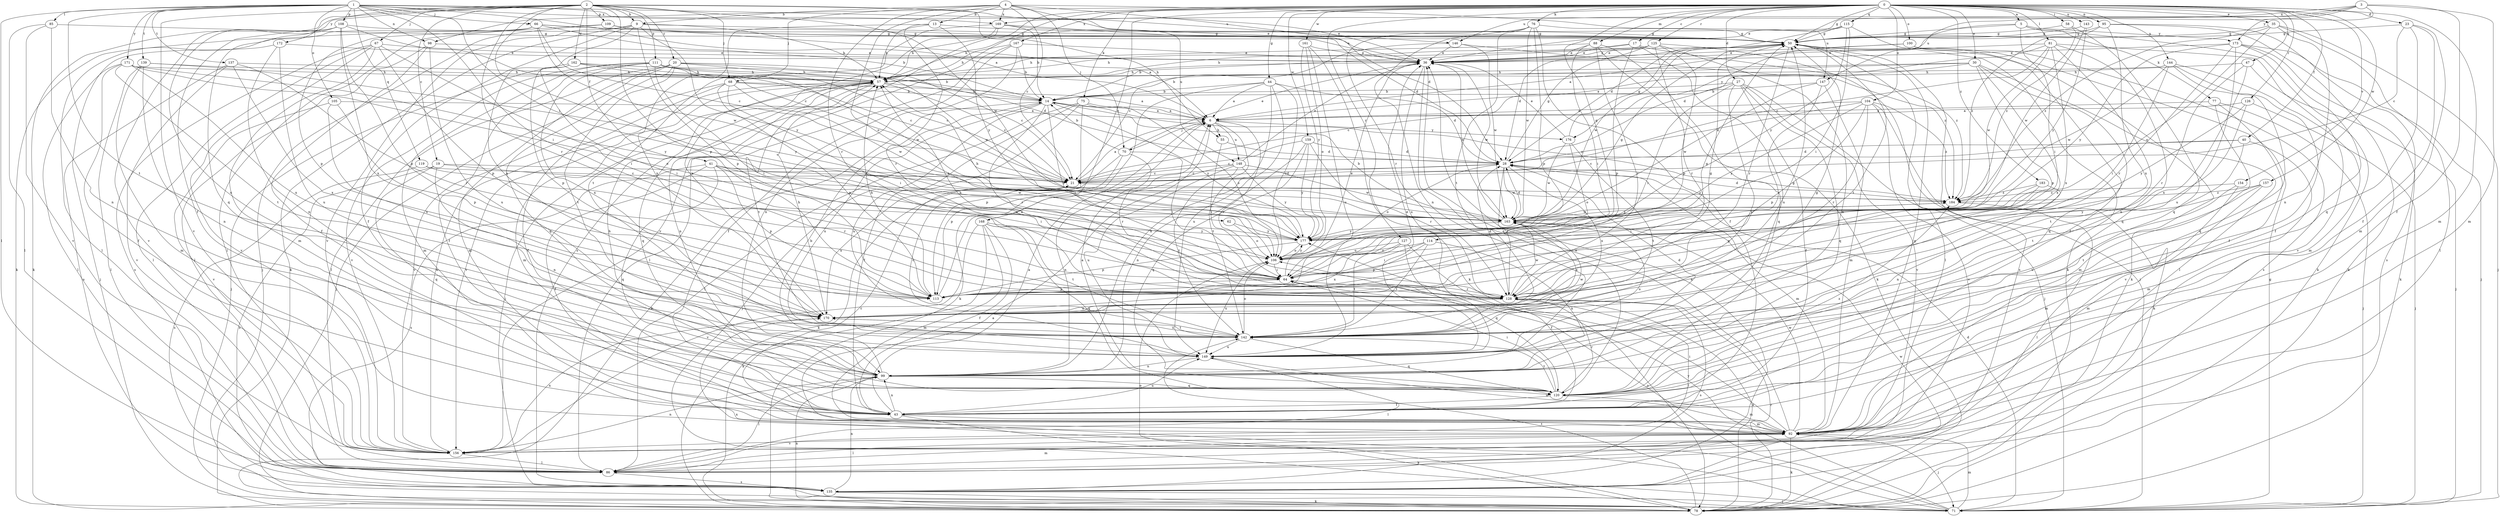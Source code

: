 strict digraph  {
0;
1;
2;
3;
4;
5;
6;
9;
13;
14;
17;
19;
20;
21;
23;
27;
28;
30;
35;
36;
40;
41;
43;
44;
47;
50;
55;
57;
58;
62;
64;
66;
67;
68;
70;
71;
75;
76;
77;
78;
81;
85;
86;
88;
92;
95;
98;
99;
100;
104;
105;
106;
108;
109;
111;
113;
114;
115;
119;
120;
125;
126;
127;
128;
135;
137;
139;
142;
143;
144;
146;
147;
148;
149;
154;
156;
157;
159;
161;
162;
163;
167;
168;
169;
170;
171;
172;
173;
176;
177;
183;
184;
0 -> 5  [label=a];
0 -> 17  [label=c];
0 -> 23  [label=d];
0 -> 27  [label=d];
0 -> 30  [label=e];
0 -> 35  [label=e];
0 -> 40  [label=f];
0 -> 44  [label=g];
0 -> 47  [label=g];
0 -> 50  [label=g];
0 -> 58  [label=i];
0 -> 75  [label=k];
0 -> 76  [label=k];
0 -> 81  [label=l];
0 -> 88  [label=m];
0 -> 92  [label=m];
0 -> 95  [label=n];
0 -> 98  [label=n];
0 -> 100  [label=o];
0 -> 104  [label=o];
0 -> 114  [label=q];
0 -> 115  [label=q];
0 -> 125  [label=r];
0 -> 126  [label=r];
0 -> 127  [label=r];
0 -> 135  [label=s];
0 -> 143  [label=u];
0 -> 144  [label=u];
0 -> 154  [label=v];
0 -> 156  [label=v];
0 -> 157  [label=w];
0 -> 159  [label=w];
0 -> 161  [label=w];
0 -> 167  [label=x];
0 -> 168  [label=x];
0 -> 183  [label=z];
1 -> 6  [label=a];
1 -> 36  [label=e];
1 -> 62  [label=i];
1 -> 64  [label=i];
1 -> 66  [label=j];
1 -> 85  [label=l];
1 -> 86  [label=l];
1 -> 98  [label=n];
1 -> 105  [label=o];
1 -> 108  [label=p];
1 -> 119  [label=q];
1 -> 137  [label=t];
1 -> 139  [label=t];
1 -> 142  [label=t];
1 -> 146  [label=u];
1 -> 169  [label=x];
1 -> 171  [label=y];
2 -> 9  [label=b];
2 -> 19  [label=c];
2 -> 20  [label=c];
2 -> 36  [label=e];
2 -> 41  [label=f];
2 -> 43  [label=f];
2 -> 55  [label=h];
2 -> 67  [label=j];
2 -> 68  [label=j];
2 -> 106  [label=o];
2 -> 109  [label=p];
2 -> 111  [label=p];
2 -> 113  [label=p];
2 -> 120  [label=q];
2 -> 128  [label=r];
2 -> 156  [label=v];
2 -> 162  [label=w];
2 -> 163  [label=w];
2 -> 172  [label=y];
3 -> 36  [label=e];
3 -> 43  [label=f];
3 -> 92  [label=m];
3 -> 146  [label=u];
3 -> 147  [label=u];
3 -> 169  [label=x];
3 -> 173  [label=y];
4 -> 9  [label=b];
4 -> 13  [label=b];
4 -> 21  [label=c];
4 -> 28  [label=d];
4 -> 68  [label=j];
4 -> 70  [label=j];
4 -> 106  [label=o];
4 -> 128  [label=r];
4 -> 147  [label=u];
4 -> 148  [label=u];
4 -> 169  [label=x];
5 -> 50  [label=g];
5 -> 64  [label=i];
5 -> 77  [label=k];
5 -> 78  [label=k];
5 -> 173  [label=y];
5 -> 176  [label=y];
6 -> 55  [label=h];
6 -> 70  [label=j];
6 -> 128  [label=r];
6 -> 142  [label=t];
6 -> 148  [label=u];
6 -> 176  [label=y];
9 -> 43  [label=f];
9 -> 50  [label=g];
9 -> 57  [label=h];
9 -> 78  [label=k];
9 -> 113  [label=p];
9 -> 156  [label=v];
9 -> 170  [label=x];
9 -> 177  [label=y];
13 -> 50  [label=g];
13 -> 57  [label=h];
13 -> 128  [label=r];
13 -> 170  [label=x];
13 -> 177  [label=y];
14 -> 6  [label=a];
14 -> 64  [label=i];
14 -> 71  [label=j];
14 -> 78  [label=k];
14 -> 128  [label=r];
14 -> 149  [label=u];
14 -> 177  [label=y];
14 -> 184  [label=z];
17 -> 36  [label=e];
17 -> 57  [label=h];
17 -> 113  [label=p];
17 -> 149  [label=u];
17 -> 184  [label=z];
19 -> 21  [label=c];
19 -> 99  [label=n];
19 -> 120  [label=q];
19 -> 135  [label=s];
19 -> 163  [label=w];
20 -> 21  [label=c];
20 -> 57  [label=h];
20 -> 71  [label=j];
20 -> 86  [label=l];
20 -> 92  [label=m];
20 -> 120  [label=q];
20 -> 142  [label=t];
20 -> 163  [label=w];
21 -> 6  [label=a];
21 -> 28  [label=d];
21 -> 170  [label=x];
21 -> 184  [label=z];
23 -> 21  [label=c];
23 -> 43  [label=f];
23 -> 50  [label=g];
23 -> 92  [label=m];
23 -> 120  [label=q];
27 -> 14  [label=b];
27 -> 21  [label=c];
27 -> 43  [label=f];
27 -> 64  [label=i];
27 -> 71  [label=j];
27 -> 120  [label=q];
27 -> 142  [label=t];
27 -> 156  [label=v];
28 -> 21  [label=c];
28 -> 50  [label=g];
28 -> 92  [label=m];
28 -> 106  [label=o];
28 -> 128  [label=r];
28 -> 163  [label=w];
28 -> 170  [label=x];
30 -> 6  [label=a];
30 -> 14  [label=b];
30 -> 57  [label=h];
30 -> 86  [label=l];
30 -> 113  [label=p];
30 -> 120  [label=q];
30 -> 170  [label=x];
35 -> 50  [label=g];
35 -> 71  [label=j];
35 -> 86  [label=l];
35 -> 99  [label=n];
35 -> 106  [label=o];
35 -> 184  [label=z];
36 -> 57  [label=h];
36 -> 120  [label=q];
36 -> 149  [label=u];
36 -> 163  [label=w];
40 -> 21  [label=c];
40 -> 28  [label=d];
40 -> 92  [label=m];
40 -> 142  [label=t];
41 -> 21  [label=c];
41 -> 43  [label=f];
41 -> 64  [label=i];
41 -> 106  [label=o];
41 -> 113  [label=p];
41 -> 120  [label=q];
41 -> 135  [label=s];
41 -> 184  [label=z];
43 -> 6  [label=a];
43 -> 78  [label=k];
43 -> 92  [label=m];
43 -> 99  [label=n];
43 -> 149  [label=u];
44 -> 6  [label=a];
44 -> 14  [label=b];
44 -> 28  [label=d];
44 -> 78  [label=k];
44 -> 99  [label=n];
44 -> 106  [label=o];
44 -> 149  [label=u];
47 -> 57  [label=h];
47 -> 71  [label=j];
47 -> 128  [label=r];
47 -> 170  [label=x];
50 -> 36  [label=e];
50 -> 78  [label=k];
50 -> 86  [label=l];
50 -> 128  [label=r];
50 -> 135  [label=s];
50 -> 142  [label=t];
50 -> 163  [label=w];
55 -> 28  [label=d];
55 -> 64  [label=i];
57 -> 14  [label=b];
57 -> 21  [label=c];
57 -> 71  [label=j];
57 -> 92  [label=m];
57 -> 99  [label=n];
57 -> 120  [label=q];
57 -> 142  [label=t];
57 -> 156  [label=v];
58 -> 50  [label=g];
58 -> 120  [label=q];
58 -> 184  [label=z];
62 -> 106  [label=o];
62 -> 177  [label=y];
64 -> 36  [label=e];
64 -> 50  [label=g];
64 -> 113  [label=p];
64 -> 128  [label=r];
66 -> 14  [label=b];
66 -> 21  [label=c];
66 -> 36  [label=e];
66 -> 50  [label=g];
66 -> 78  [label=k];
66 -> 86  [label=l];
66 -> 113  [label=p];
66 -> 163  [label=w];
67 -> 36  [label=e];
67 -> 64  [label=i];
67 -> 86  [label=l];
67 -> 92  [label=m];
67 -> 113  [label=p];
67 -> 135  [label=s];
67 -> 156  [label=v];
68 -> 6  [label=a];
68 -> 14  [label=b];
68 -> 43  [label=f];
68 -> 64  [label=i];
68 -> 113  [label=p];
68 -> 156  [label=v];
68 -> 163  [label=w];
70 -> 14  [label=b];
70 -> 36  [label=e];
70 -> 64  [label=i];
70 -> 78  [label=k];
70 -> 113  [label=p];
70 -> 128  [label=r];
71 -> 6  [label=a];
71 -> 28  [label=d];
71 -> 50  [label=g];
71 -> 92  [label=m];
71 -> 106  [label=o];
71 -> 170  [label=x];
71 -> 177  [label=y];
75 -> 6  [label=a];
75 -> 43  [label=f];
75 -> 86  [label=l];
75 -> 106  [label=o];
75 -> 113  [label=p];
75 -> 149  [label=u];
76 -> 43  [label=f];
76 -> 50  [label=g];
76 -> 99  [label=n];
76 -> 113  [label=p];
76 -> 128  [label=r];
76 -> 142  [label=t];
76 -> 163  [label=w];
77 -> 6  [label=a];
77 -> 71  [label=j];
77 -> 92  [label=m];
77 -> 156  [label=v];
78 -> 99  [label=n];
78 -> 106  [label=o];
78 -> 128  [label=r];
78 -> 142  [label=t];
81 -> 21  [label=c];
81 -> 28  [label=d];
81 -> 36  [label=e];
81 -> 99  [label=n];
81 -> 120  [label=q];
81 -> 156  [label=v];
81 -> 163  [label=w];
81 -> 170  [label=x];
85 -> 50  [label=g];
85 -> 86  [label=l];
85 -> 99  [label=n];
85 -> 156  [label=v];
86 -> 92  [label=m];
86 -> 135  [label=s];
88 -> 36  [label=e];
88 -> 57  [label=h];
88 -> 64  [label=i];
88 -> 78  [label=k];
88 -> 120  [label=q];
88 -> 128  [label=r];
92 -> 21  [label=c];
92 -> 36  [label=e];
92 -> 50  [label=g];
92 -> 64  [label=i];
92 -> 71  [label=j];
92 -> 78  [label=k];
92 -> 86  [label=l];
92 -> 149  [label=u];
92 -> 156  [label=v];
92 -> 163  [label=w];
95 -> 50  [label=g];
95 -> 78  [label=k];
95 -> 135  [label=s];
95 -> 170  [label=x];
95 -> 184  [label=z];
98 -> 36  [label=e];
98 -> 43  [label=f];
98 -> 86  [label=l];
98 -> 149  [label=u];
99 -> 14  [label=b];
99 -> 57  [label=h];
99 -> 86  [label=l];
99 -> 120  [label=q];
100 -> 6  [label=a];
100 -> 36  [label=e];
100 -> 43  [label=f];
100 -> 135  [label=s];
104 -> 6  [label=a];
104 -> 28  [label=d];
104 -> 78  [label=k];
104 -> 113  [label=p];
104 -> 128  [label=r];
104 -> 156  [label=v];
104 -> 177  [label=y];
104 -> 184  [label=z];
105 -> 6  [label=a];
105 -> 113  [label=p];
105 -> 156  [label=v];
105 -> 170  [label=x];
106 -> 64  [label=i];
106 -> 149  [label=u];
106 -> 177  [label=y];
108 -> 21  [label=c];
108 -> 50  [label=g];
108 -> 78  [label=k];
108 -> 113  [label=p];
108 -> 149  [label=u];
108 -> 156  [label=v];
108 -> 170  [label=x];
109 -> 6  [label=a];
109 -> 50  [label=g];
109 -> 71  [label=j];
109 -> 86  [label=l];
111 -> 21  [label=c];
111 -> 28  [label=d];
111 -> 43  [label=f];
111 -> 57  [label=h];
111 -> 64  [label=i];
111 -> 92  [label=m];
111 -> 156  [label=v];
111 -> 163  [label=w];
111 -> 170  [label=x];
113 -> 6  [label=a];
113 -> 57  [label=h];
114 -> 64  [label=i];
114 -> 99  [label=n];
114 -> 106  [label=o];
114 -> 113  [label=p];
114 -> 142  [label=t];
115 -> 28  [label=d];
115 -> 50  [label=g];
115 -> 57  [label=h];
115 -> 64  [label=i];
115 -> 78  [label=k];
115 -> 177  [label=y];
119 -> 21  [label=c];
119 -> 128  [label=r];
119 -> 135  [label=s];
120 -> 6  [label=a];
120 -> 43  [label=f];
120 -> 64  [label=i];
120 -> 92  [label=m];
120 -> 128  [label=r];
120 -> 142  [label=t];
120 -> 184  [label=z];
125 -> 14  [label=b];
125 -> 28  [label=d];
125 -> 36  [label=e];
125 -> 57  [label=h];
125 -> 71  [label=j];
125 -> 99  [label=n];
125 -> 113  [label=p];
125 -> 128  [label=r];
126 -> 6  [label=a];
126 -> 71  [label=j];
126 -> 142  [label=t];
126 -> 177  [label=y];
127 -> 43  [label=f];
127 -> 106  [label=o];
127 -> 120  [label=q];
127 -> 142  [label=t];
127 -> 170  [label=x];
128 -> 28  [label=d];
128 -> 50  [label=g];
128 -> 57  [label=h];
128 -> 78  [label=k];
128 -> 86  [label=l];
128 -> 135  [label=s];
128 -> 163  [label=w];
128 -> 170  [label=x];
135 -> 36  [label=e];
135 -> 71  [label=j];
135 -> 78  [label=k];
135 -> 99  [label=n];
135 -> 163  [label=w];
137 -> 57  [label=h];
137 -> 128  [label=r];
137 -> 135  [label=s];
137 -> 156  [label=v];
137 -> 170  [label=x];
139 -> 57  [label=h];
139 -> 86  [label=l];
139 -> 92  [label=m];
139 -> 99  [label=n];
139 -> 177  [label=y];
142 -> 21  [label=c];
142 -> 50  [label=g];
142 -> 106  [label=o];
142 -> 120  [label=q];
142 -> 149  [label=u];
142 -> 163  [label=w];
142 -> 170  [label=x];
143 -> 50  [label=g];
143 -> 163  [label=w];
143 -> 177  [label=y];
144 -> 43  [label=f];
144 -> 57  [label=h];
144 -> 64  [label=i];
144 -> 92  [label=m];
144 -> 120  [label=q];
144 -> 163  [label=w];
146 -> 21  [label=c];
146 -> 36  [label=e];
146 -> 163  [label=w];
146 -> 184  [label=z];
147 -> 14  [label=b];
147 -> 92  [label=m];
147 -> 128  [label=r];
147 -> 163  [label=w];
148 -> 21  [label=c];
148 -> 36  [label=e];
148 -> 99  [label=n];
148 -> 142  [label=t];
148 -> 149  [label=u];
148 -> 163  [label=w];
148 -> 177  [label=y];
149 -> 28  [label=d];
149 -> 36  [label=e];
149 -> 86  [label=l];
149 -> 99  [label=n];
154 -> 92  [label=m];
154 -> 149  [label=u];
154 -> 184  [label=z];
156 -> 57  [label=h];
156 -> 86  [label=l];
156 -> 99  [label=n];
156 -> 170  [label=x];
157 -> 92  [label=m];
157 -> 142  [label=t];
157 -> 177  [label=y];
157 -> 184  [label=z];
159 -> 21  [label=c];
159 -> 28  [label=d];
159 -> 99  [label=n];
159 -> 120  [label=q];
159 -> 128  [label=r];
159 -> 177  [label=y];
161 -> 36  [label=e];
161 -> 78  [label=k];
161 -> 106  [label=o];
161 -> 149  [label=u];
161 -> 177  [label=y];
162 -> 14  [label=b];
162 -> 21  [label=c];
162 -> 57  [label=h];
162 -> 64  [label=i];
162 -> 71  [label=j];
162 -> 113  [label=p];
163 -> 14  [label=b];
163 -> 28  [label=d];
163 -> 36  [label=e];
163 -> 149  [label=u];
163 -> 170  [label=x];
163 -> 177  [label=y];
163 -> 184  [label=z];
167 -> 14  [label=b];
167 -> 36  [label=e];
167 -> 43  [label=f];
167 -> 57  [label=h];
167 -> 86  [label=l];
167 -> 99  [label=n];
168 -> 43  [label=f];
168 -> 78  [label=k];
168 -> 92  [label=m];
168 -> 120  [label=q];
168 -> 142  [label=t];
168 -> 156  [label=v];
168 -> 177  [label=y];
169 -> 14  [label=b];
169 -> 28  [label=d];
169 -> 50  [label=g];
169 -> 57  [label=h];
169 -> 142  [label=t];
169 -> 170  [label=x];
170 -> 50  [label=g];
170 -> 57  [label=h];
170 -> 142  [label=t];
171 -> 43  [label=f];
171 -> 57  [label=h];
171 -> 86  [label=l];
171 -> 106  [label=o];
171 -> 142  [label=t];
171 -> 170  [label=x];
171 -> 177  [label=y];
172 -> 36  [label=e];
172 -> 71  [label=j];
172 -> 99  [label=n];
172 -> 149  [label=u];
173 -> 36  [label=e];
173 -> 43  [label=f];
173 -> 71  [label=j];
173 -> 78  [label=k];
173 -> 128  [label=r];
173 -> 149  [label=u];
173 -> 177  [label=y];
176 -> 36  [label=e];
176 -> 50  [label=g];
176 -> 106  [label=o];
176 -> 142  [label=t];
176 -> 163  [label=w];
177 -> 50  [label=g];
177 -> 57  [label=h];
177 -> 106  [label=o];
177 -> 113  [label=p];
183 -> 64  [label=i];
183 -> 99  [label=n];
183 -> 113  [label=p];
183 -> 184  [label=z];
184 -> 28  [label=d];
184 -> 86  [label=l];
184 -> 163  [label=w];
}
